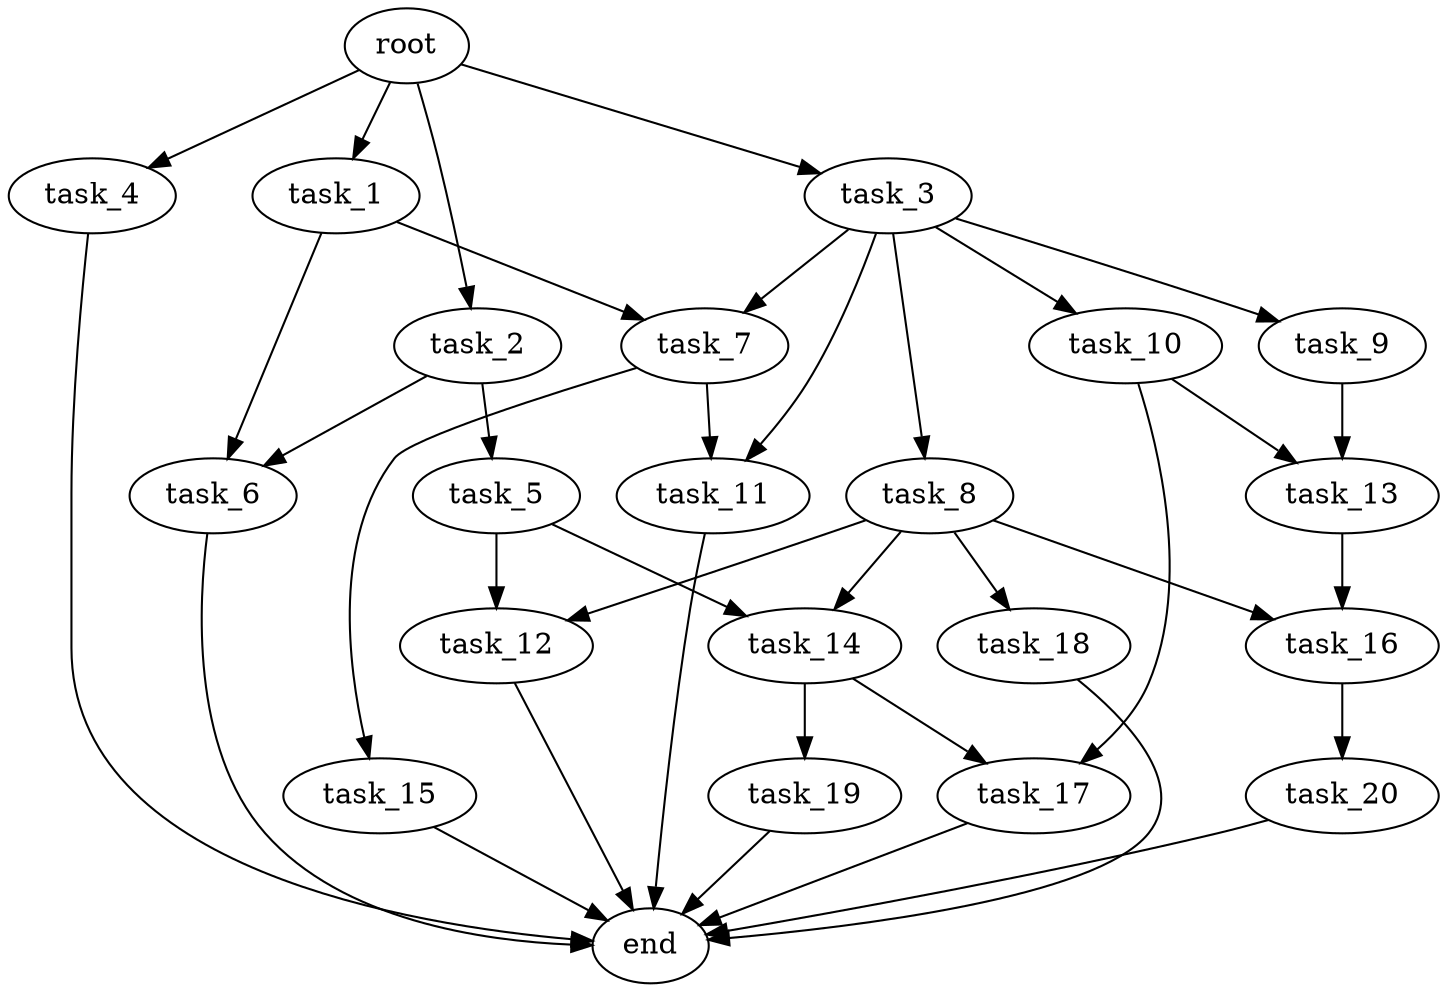 digraph G {
  root [size="0.000000e+00"];
  task_1 [size="8.247073e+10"];
  task_2 [size="4.818996e+10"];
  task_3 [size="8.065078e+10"];
  task_4 [size="7.465847e+10"];
  task_5 [size="3.387814e+10"];
  task_6 [size="1.152582e+10"];
  task_7 [size="9.628970e+10"];
  task_8 [size="1.408429e+10"];
  task_9 [size="9.665036e+10"];
  task_10 [size="8.601546e+10"];
  task_11 [size="7.242443e+10"];
  task_12 [size="9.799442e+10"];
  task_13 [size="9.672730e+10"];
  task_14 [size="8.046072e+10"];
  task_15 [size="3.658385e+10"];
  task_16 [size="7.907029e+10"];
  task_17 [size="1.401726e+09"];
  task_18 [size="5.366187e+10"];
  task_19 [size="4.548405e+10"];
  task_20 [size="6.728611e+10"];
  end [size="0.000000e+00"];

  root -> task_1 [size="1.000000e-12"];
  root -> task_2 [size="1.000000e-12"];
  root -> task_3 [size="1.000000e-12"];
  root -> task_4 [size="1.000000e-12"];
  task_1 -> task_6 [size="5.762910e+07"];
  task_1 -> task_7 [size="4.814485e+08"];
  task_2 -> task_5 [size="3.387814e+08"];
  task_2 -> task_6 [size="5.762910e+07"];
  task_3 -> task_7 [size="4.814485e+08"];
  task_3 -> task_8 [size="1.408429e+08"];
  task_3 -> task_9 [size="9.665036e+08"];
  task_3 -> task_10 [size="8.601546e+08"];
  task_3 -> task_11 [size="3.621221e+08"];
  task_4 -> end [size="1.000000e-12"];
  task_5 -> task_12 [size="4.899721e+08"];
  task_5 -> task_14 [size="4.023036e+08"];
  task_6 -> end [size="1.000000e-12"];
  task_7 -> task_11 [size="3.621221e+08"];
  task_7 -> task_15 [size="3.658385e+08"];
  task_8 -> task_12 [size="4.899721e+08"];
  task_8 -> task_14 [size="4.023036e+08"];
  task_8 -> task_16 [size="3.953515e+08"];
  task_8 -> task_18 [size="5.366187e+08"];
  task_9 -> task_13 [size="4.836365e+08"];
  task_10 -> task_13 [size="4.836365e+08"];
  task_10 -> task_17 [size="7.008632e+06"];
  task_11 -> end [size="1.000000e-12"];
  task_12 -> end [size="1.000000e-12"];
  task_13 -> task_16 [size="3.953515e+08"];
  task_14 -> task_17 [size="7.008632e+06"];
  task_14 -> task_19 [size="4.548405e+08"];
  task_15 -> end [size="1.000000e-12"];
  task_16 -> task_20 [size="6.728611e+08"];
  task_17 -> end [size="1.000000e-12"];
  task_18 -> end [size="1.000000e-12"];
  task_19 -> end [size="1.000000e-12"];
  task_20 -> end [size="1.000000e-12"];
}
